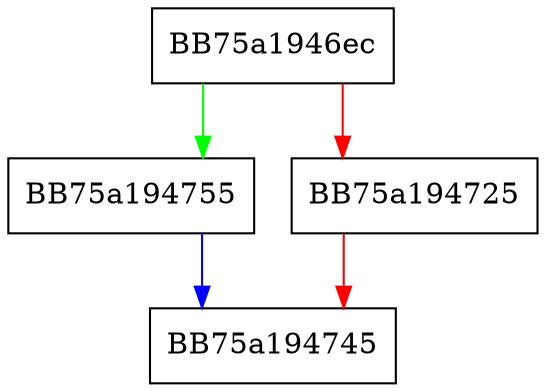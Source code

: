 digraph get_SEH_info {
  node [shape="box"];
  graph [splines=ortho];
  BB75a1946ec -> BB75a194755 [color="green"];
  BB75a1946ec -> BB75a194725 [color="red"];
  BB75a194725 -> BB75a194745 [color="red"];
  BB75a194755 -> BB75a194745 [color="blue"];
}